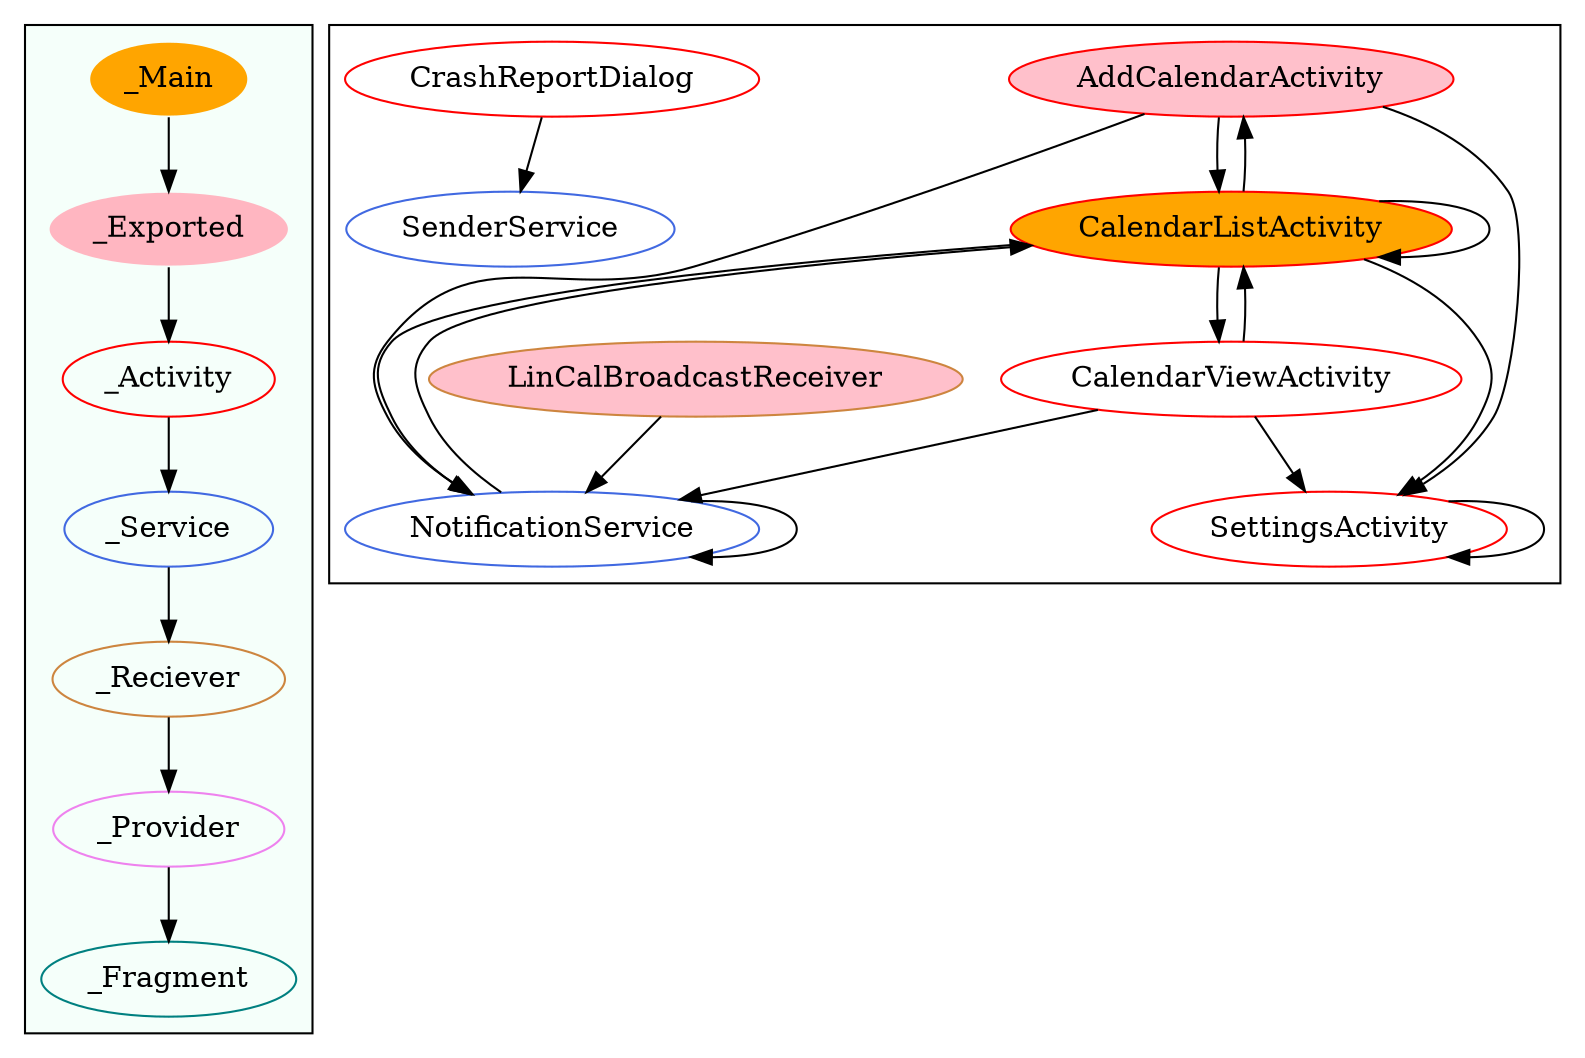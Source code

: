 digraph G {
subgraph cluster_legend{ 
bgcolor=mintcream;
_Activity[color = red];
_Service[color = royalblue];
_Provider[color = violet];
_Reciever[color = peru];
_Fragment[color = teal];
_Main[style=filled, fillcolor=orange, color = mintcream];
_Exported[style=filled, fillcolor=lightpink, color = mintcream];
_Main -> _Exported -> _Activity -> _Service -> _Reciever -> _Provider -> _Fragment; 
}
subgraph cluster_component{ 
SettingsActivity[color = red];
AddCalendarActivity[style=filled, fillcolor=pink, color = red];
CrashReportDialog[color = red];
CalendarListActivity[style=filled, fillcolor=orange, color = red];
CalendarViewActivity[color = red];
NotificationService[color = royalblue];
SenderService[color = royalblue];
LinCalBroadcastReceiver[style=filled, fillcolor=pink, color = peru];
SettingsActivity->SettingsActivity;
LinCalBroadcastReceiver->NotificationService;
AddCalendarActivity->NotificationService;
AddCalendarActivity->SettingsActivity;
AddCalendarActivity->CalendarListActivity;
NotificationService->CalendarListActivity;
NotificationService->NotificationService;
CrashReportDialog->SenderService;
CalendarListActivity->CalendarViewActivity;
CalendarListActivity->SettingsActivity;
CalendarListActivity->CalendarListActivity;
CalendarListActivity->NotificationService;
CalendarListActivity->AddCalendarActivity;
CalendarViewActivity->CalendarListActivity;
CalendarViewActivity->NotificationService;
CalendarViewActivity->SettingsActivity;
}
}
